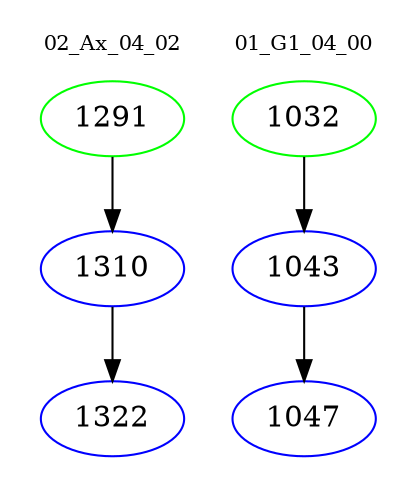 digraph{
subgraph cluster_0 {
color = white
label = "02_Ax_04_02";
fontsize=10;
T0_1291 [label="1291", color="green"]
T0_1291 -> T0_1310 [color="black"]
T0_1310 [label="1310", color="blue"]
T0_1310 -> T0_1322 [color="black"]
T0_1322 [label="1322", color="blue"]
}
subgraph cluster_1 {
color = white
label = "01_G1_04_00";
fontsize=10;
T1_1032 [label="1032", color="green"]
T1_1032 -> T1_1043 [color="black"]
T1_1043 [label="1043", color="blue"]
T1_1043 -> T1_1047 [color="black"]
T1_1047 [label="1047", color="blue"]
}
}

